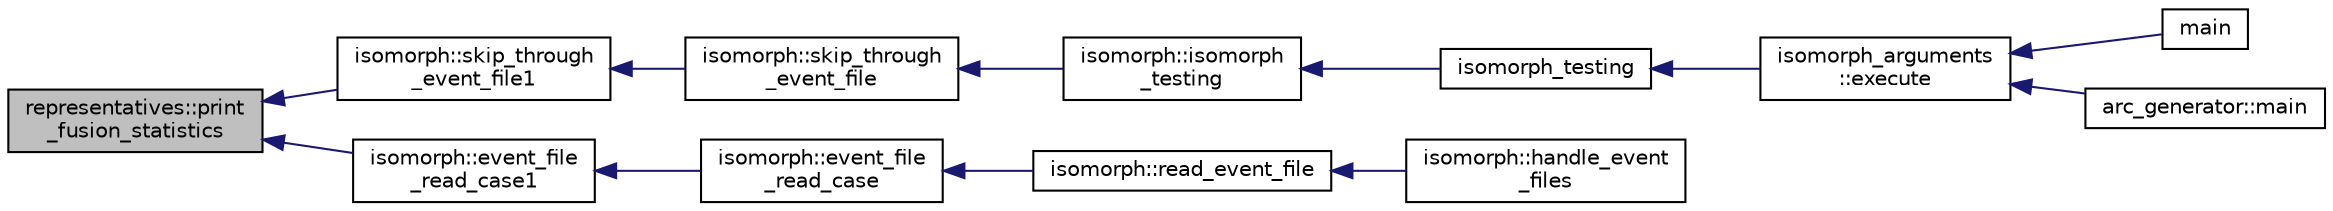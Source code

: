 digraph "representatives::print_fusion_statistics"
{
  edge [fontname="Helvetica",fontsize="10",labelfontname="Helvetica",labelfontsize="10"];
  node [fontname="Helvetica",fontsize="10",shape=record];
  rankdir="LR";
  Node64 [label="representatives::print\l_fusion_statistics",height=0.2,width=0.4,color="black", fillcolor="grey75", style="filled", fontcolor="black"];
  Node64 -> Node65 [dir="back",color="midnightblue",fontsize="10",style="solid",fontname="Helvetica"];
  Node65 [label="isomorph::skip_through\l_event_file1",height=0.2,width=0.4,color="black", fillcolor="white", style="filled",URL="$d3/d5f/classisomorph.html#ae8eaba3902c3e32c9f15f9288cb576c7"];
  Node65 -> Node66 [dir="back",color="midnightblue",fontsize="10",style="solid",fontname="Helvetica"];
  Node66 [label="isomorph::skip_through\l_event_file",height=0.2,width=0.4,color="black", fillcolor="white", style="filled",URL="$d3/d5f/classisomorph.html#acdf47597968e29ce30e6b14c19660757"];
  Node66 -> Node67 [dir="back",color="midnightblue",fontsize="10",style="solid",fontname="Helvetica"];
  Node67 [label="isomorph::isomorph\l_testing",height=0.2,width=0.4,color="black", fillcolor="white", style="filled",URL="$d3/d5f/classisomorph.html#ad7945ec94ba0ba16953482edfaa4da6e"];
  Node67 -> Node68 [dir="back",color="midnightblue",fontsize="10",style="solid",fontname="Helvetica"];
  Node68 [label="isomorph_testing",height=0.2,width=0.4,color="black", fillcolor="white", style="filled",URL="$d4/d7e/isomorph__global_8_c.html#a5a73cbe9f89c4727f086482ee2d238f9"];
  Node68 -> Node69 [dir="back",color="midnightblue",fontsize="10",style="solid",fontname="Helvetica"];
  Node69 [label="isomorph_arguments\l::execute",height=0.2,width=0.4,color="black", fillcolor="white", style="filled",URL="$d5/de4/classisomorph__arguments.html#aa85e472d14906abdd5672dc66027583e"];
  Node69 -> Node70 [dir="back",color="midnightblue",fontsize="10",style="solid",fontname="Helvetica"];
  Node70 [label="main",height=0.2,width=0.4,color="black", fillcolor="white", style="filled",URL="$d1/d5e/blt__main_8_c.html#a217dbf8b442f20279ea00b898af96f52"];
  Node69 -> Node71 [dir="back",color="midnightblue",fontsize="10",style="solid",fontname="Helvetica"];
  Node71 [label="arc_generator::main",height=0.2,width=0.4,color="black", fillcolor="white", style="filled",URL="$d4/d21/classarc__generator.html#ad80140b51b165dad1fe6ab232be7829a"];
  Node64 -> Node72 [dir="back",color="midnightblue",fontsize="10",style="solid",fontname="Helvetica"];
  Node72 [label="isomorph::event_file\l_read_case1",height=0.2,width=0.4,color="black", fillcolor="white", style="filled",URL="$d3/d5f/classisomorph.html#ae4ccebb7facad90b52c21e06d4454587"];
  Node72 -> Node73 [dir="back",color="midnightblue",fontsize="10",style="solid",fontname="Helvetica"];
  Node73 [label="isomorph::event_file\l_read_case",height=0.2,width=0.4,color="black", fillcolor="white", style="filled",URL="$d3/d5f/classisomorph.html#a9f56fe81a94a092bf96e615864efa029"];
  Node73 -> Node74 [dir="back",color="midnightblue",fontsize="10",style="solid",fontname="Helvetica"];
  Node74 [label="isomorph::read_event_file",height=0.2,width=0.4,color="black", fillcolor="white", style="filled",URL="$d3/d5f/classisomorph.html#a1dd2cbd2f5012b30f0d4bddf6f8cad2f"];
  Node74 -> Node75 [dir="back",color="midnightblue",fontsize="10",style="solid",fontname="Helvetica"];
  Node75 [label="isomorph::handle_event\l_files",height=0.2,width=0.4,color="black", fillcolor="white", style="filled",URL="$d3/d5f/classisomorph.html#ad26de5e1bd7bae03d375163fd4c30775"];
}
